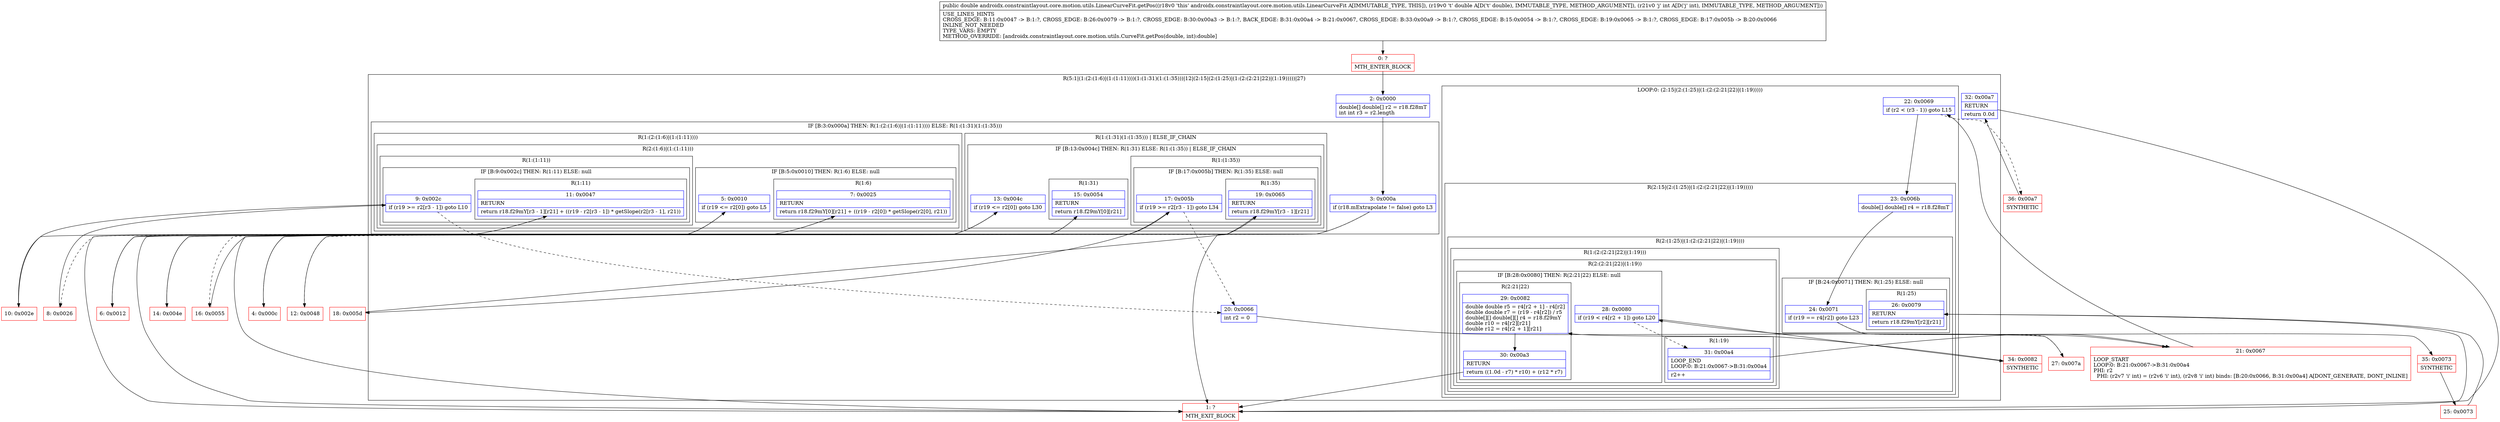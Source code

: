 digraph "CFG forandroidx.constraintlayout.core.motion.utils.LinearCurveFit.getPos(DI)D" {
subgraph cluster_Region_618218223 {
label = "R(5:1|(1:(2:(1:6)|(1:(1:11))))(1:(1:31)(1:(1:35)))|12|(2:15|(2:(1:25)|(1:(2:(2:21|22)|(1:19)))))|27)";
node [shape=record,color=blue];
Node_2 [shape=record,label="{2\:\ 0x0000|double[] double[] r2 = r18.f28mT\lint int r3 = r2.length\l}"];
subgraph cluster_IfRegion_394347770 {
label = "IF [B:3:0x000a] THEN: R(1:(2:(1:6)|(1:(1:11)))) ELSE: R(1:(1:31)(1:(1:35)))";
node [shape=record,color=blue];
Node_3 [shape=record,label="{3\:\ 0x000a|if (r18.mExtrapolate != false) goto L3\l}"];
subgraph cluster_Region_2004020396 {
label = "R(1:(2:(1:6)|(1:(1:11))))";
node [shape=record,color=blue];
subgraph cluster_Region_904321242 {
label = "R(2:(1:6)|(1:(1:11)))";
node [shape=record,color=blue];
subgraph cluster_IfRegion_707519889 {
label = "IF [B:5:0x0010] THEN: R(1:6) ELSE: null";
node [shape=record,color=blue];
Node_5 [shape=record,label="{5\:\ 0x0010|if (r19 \<= r2[0]) goto L5\l}"];
subgraph cluster_Region_1537302773 {
label = "R(1:6)";
node [shape=record,color=blue];
Node_7 [shape=record,label="{7\:\ 0x0025|RETURN\l|return r18.f29mY[0][r21] + ((r19 \- r2[0]) * getSlope(r2[0], r21))\l}"];
}
}
subgraph cluster_Region_205677193 {
label = "R(1:(1:11))";
node [shape=record,color=blue];
subgraph cluster_IfRegion_829720156 {
label = "IF [B:9:0x002c] THEN: R(1:11) ELSE: null";
node [shape=record,color=blue];
Node_9 [shape=record,label="{9\:\ 0x002c|if (r19 \>= r2[r3 \- 1]) goto L10\l}"];
subgraph cluster_Region_1599370407 {
label = "R(1:11)";
node [shape=record,color=blue];
Node_11 [shape=record,label="{11\:\ 0x0047|RETURN\l|return r18.f29mY[r3 \- 1][r21] + ((r19 \- r2[r3 \- 1]) * getSlope(r2[r3 \- 1], r21))\l}"];
}
}
}
}
}
subgraph cluster_Region_301551983 {
label = "R(1:(1:31)(1:(1:35))) | ELSE_IF_CHAIN\l";
node [shape=record,color=blue];
subgraph cluster_IfRegion_715523505 {
label = "IF [B:13:0x004c] THEN: R(1:31) ELSE: R(1:(1:35)) | ELSE_IF_CHAIN\l";
node [shape=record,color=blue];
Node_13 [shape=record,label="{13\:\ 0x004c|if (r19 \<= r2[0]) goto L30\l}"];
subgraph cluster_Region_1905182832 {
label = "R(1:31)";
node [shape=record,color=blue];
Node_15 [shape=record,label="{15\:\ 0x0054|RETURN\l|return r18.f29mY[0][r21]\l}"];
}
subgraph cluster_Region_1915612819 {
label = "R(1:(1:35))";
node [shape=record,color=blue];
subgraph cluster_IfRegion_2060480216 {
label = "IF [B:17:0x005b] THEN: R(1:35) ELSE: null";
node [shape=record,color=blue];
Node_17 [shape=record,label="{17\:\ 0x005b|if (r19 \>= r2[r3 \- 1]) goto L34\l}"];
subgraph cluster_Region_1862488504 {
label = "R(1:35)";
node [shape=record,color=blue];
Node_19 [shape=record,label="{19\:\ 0x0065|RETURN\l|return r18.f29mY[r3 \- 1][r21]\l}"];
}
}
}
}
}
}
Node_20 [shape=record,label="{20\:\ 0x0066|int r2 = 0\l}"];
subgraph cluster_LoopRegion_328130995 {
label = "LOOP:0: (2:15|(2:(1:25)|(1:(2:(2:21|22)|(1:19)))))";
node [shape=record,color=blue];
Node_22 [shape=record,label="{22\:\ 0x0069|if (r2 \< (r3 \- 1)) goto L15\l}"];
subgraph cluster_Region_1623731675 {
label = "R(2:15|(2:(1:25)|(1:(2:(2:21|22)|(1:19)))))";
node [shape=record,color=blue];
Node_23 [shape=record,label="{23\:\ 0x006b|double[] double[] r4 = r18.f28mT\l}"];
subgraph cluster_Region_1835306101 {
label = "R(2:(1:25)|(1:(2:(2:21|22)|(1:19))))";
node [shape=record,color=blue];
subgraph cluster_IfRegion_1891691691 {
label = "IF [B:24:0x0071] THEN: R(1:25) ELSE: null";
node [shape=record,color=blue];
Node_24 [shape=record,label="{24\:\ 0x0071|if (r19 == r4[r2]) goto L23\l}"];
subgraph cluster_Region_87817626 {
label = "R(1:25)";
node [shape=record,color=blue];
Node_26 [shape=record,label="{26\:\ 0x0079|RETURN\l|return r18.f29mY[r2][r21]\l}"];
}
}
subgraph cluster_Region_919456415 {
label = "R(1:(2:(2:21|22)|(1:19)))";
node [shape=record,color=blue];
subgraph cluster_Region_822561150 {
label = "R(2:(2:21|22)|(1:19))";
node [shape=record,color=blue];
subgraph cluster_IfRegion_1641809911 {
label = "IF [B:28:0x0080] THEN: R(2:21|22) ELSE: null";
node [shape=record,color=blue];
Node_28 [shape=record,label="{28\:\ 0x0080|if (r19 \< r4[r2 + 1]) goto L20\l}"];
subgraph cluster_Region_387591719 {
label = "R(2:21|22)";
node [shape=record,color=blue];
Node_29 [shape=record,label="{29\:\ 0x0082|double double r5 = r4[r2 + 1] \- r4[r2]\ldouble double r7 = (r19 \- r4[r2]) \/ r5\ldouble[][] double[][] r4 = r18.f29mY\ldouble r10 = r4[r2][r21]\ldouble r12 = r4[r2 + 1][r21]\l}"];
Node_30 [shape=record,label="{30\:\ 0x00a3|RETURN\l|return ((1.0d \- r7) * r10) + (r12 * r7)\l}"];
}
}
subgraph cluster_Region_153085438 {
label = "R(1:19)";
node [shape=record,color=blue];
Node_31 [shape=record,label="{31\:\ 0x00a4|LOOP_END\lLOOP:0: B:21:0x0067\-\>B:31:0x00a4\l|r2++\l}"];
}
}
}
}
}
}
Node_32 [shape=record,label="{32\:\ 0x00a7|RETURN\l|return 0.0d\l}"];
}
Node_0 [shape=record,color=red,label="{0\:\ ?|MTH_ENTER_BLOCK\l}"];
Node_4 [shape=record,color=red,label="{4\:\ 0x000c}"];
Node_6 [shape=record,color=red,label="{6\:\ 0x0012}"];
Node_1 [shape=record,color=red,label="{1\:\ ?|MTH_EXIT_BLOCK\l}"];
Node_8 [shape=record,color=red,label="{8\:\ 0x0026}"];
Node_10 [shape=record,color=red,label="{10\:\ 0x002e}"];
Node_21 [shape=record,color=red,label="{21\:\ 0x0067|LOOP_START\lLOOP:0: B:21:0x0067\-\>B:31:0x00a4\lPHI: r2 \l  PHI: (r2v7 'i' int) = (r2v6 'i' int), (r2v8 'i' int) binds: [B:20:0x0066, B:31:0x00a4] A[DONT_GENERATE, DONT_INLINE]\l}"];
Node_27 [shape=record,color=red,label="{27\:\ 0x007a}"];
Node_34 [shape=record,color=red,label="{34\:\ 0x0082|SYNTHETIC\l}"];
Node_35 [shape=record,color=red,label="{35\:\ 0x0073|SYNTHETIC\l}"];
Node_25 [shape=record,color=red,label="{25\:\ 0x0073}"];
Node_36 [shape=record,color=red,label="{36\:\ 0x00a7|SYNTHETIC\l}"];
Node_12 [shape=record,color=red,label="{12\:\ 0x0048}"];
Node_14 [shape=record,color=red,label="{14\:\ 0x004e}"];
Node_16 [shape=record,color=red,label="{16\:\ 0x0055}"];
Node_18 [shape=record,color=red,label="{18\:\ 0x005d}"];
MethodNode[shape=record,label="{public double androidx.constraintlayout.core.motion.utils.LinearCurveFit.getPos((r18v0 'this' androidx.constraintlayout.core.motion.utils.LinearCurveFit A[IMMUTABLE_TYPE, THIS]), (r19v0 't' double A[D('t' double), IMMUTABLE_TYPE, METHOD_ARGUMENT]), (r21v0 'j' int A[D('j' int), IMMUTABLE_TYPE, METHOD_ARGUMENT]))  | USE_LINES_HINTS\lCROSS_EDGE: B:11:0x0047 \-\> B:1:?, CROSS_EDGE: B:26:0x0079 \-\> B:1:?, CROSS_EDGE: B:30:0x00a3 \-\> B:1:?, BACK_EDGE: B:31:0x00a4 \-\> B:21:0x0067, CROSS_EDGE: B:33:0x00a9 \-\> B:1:?, CROSS_EDGE: B:15:0x0054 \-\> B:1:?, CROSS_EDGE: B:19:0x0065 \-\> B:1:?, CROSS_EDGE: B:17:0x005b \-\> B:20:0x0066\lINLINE_NOT_NEEDED\lTYPE_VARS: EMPTY\lMETHOD_OVERRIDE: [androidx.constraintlayout.core.motion.utils.CurveFit.getPos(double, int):double]\l}"];
MethodNode -> Node_0;Node_2 -> Node_3;
Node_3 -> Node_4;
Node_3 -> Node_12[style=dashed];
Node_5 -> Node_6;
Node_5 -> Node_8[style=dashed];
Node_7 -> Node_1;
Node_9 -> Node_10;
Node_9 -> Node_20[style=dashed];
Node_11 -> Node_1;
Node_13 -> Node_14;
Node_13 -> Node_16[style=dashed];
Node_15 -> Node_1;
Node_17 -> Node_18;
Node_17 -> Node_20[style=dashed];
Node_19 -> Node_1;
Node_20 -> Node_21;
Node_22 -> Node_23;
Node_22 -> Node_36[style=dashed];
Node_23 -> Node_24;
Node_24 -> Node_27[style=dashed];
Node_24 -> Node_35;
Node_26 -> Node_1;
Node_28 -> Node_31[style=dashed];
Node_28 -> Node_34;
Node_29 -> Node_30;
Node_30 -> Node_1;
Node_31 -> Node_21;
Node_32 -> Node_1;
Node_0 -> Node_2;
Node_4 -> Node_5;
Node_6 -> Node_7;
Node_8 -> Node_9;
Node_10 -> Node_11;
Node_21 -> Node_22;
Node_27 -> Node_28;
Node_34 -> Node_29;
Node_35 -> Node_25;
Node_25 -> Node_26;
Node_36 -> Node_32;
Node_12 -> Node_13;
Node_14 -> Node_15;
Node_16 -> Node_17;
Node_18 -> Node_19;
}

